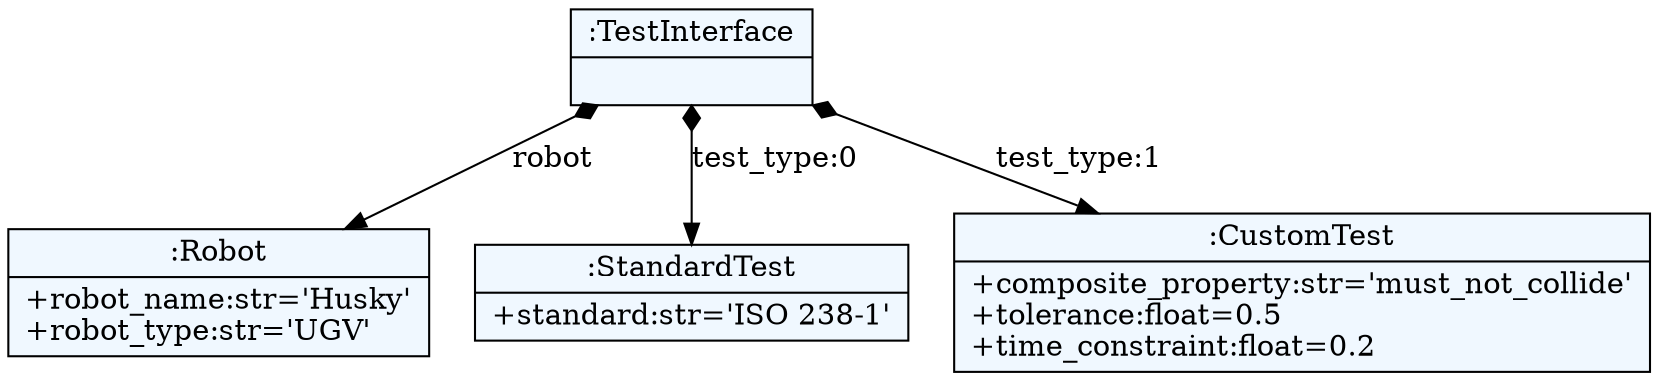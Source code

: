 
    digraph textX {
    fontname = "Bitstream Vera Sans"
    fontsize = 8
    node[
        shape=record,
        style=filled,
        fillcolor=aliceblue
    ]
    nodesep = 0.3
    edge[dir=black,arrowtail=empty]


140176665873568 -> 140176665873712 [label="robot" arrowtail=diamond dir=both]
140176665873712[label="{:Robot|+robot_name:str='Husky'\l+robot_type:str='UGV'\l}"]
140176665873568 -> 140176665873856 [label="test_type:0" arrowtail=diamond dir=both]
140176665873856[label="{:StandardTest|+standard:str='ISO 238-1'\l}"]
140176665873568 -> 140176665873952 [label="test_type:1" arrowtail=diamond dir=both]
140176665873952[label="{:CustomTest|+composite_property:str='must_not_collide'\l+tolerance:float=0.5\l+time_constraint:float=0.2\l}"]
140176665873568[label="{:TestInterface|}"]

}

